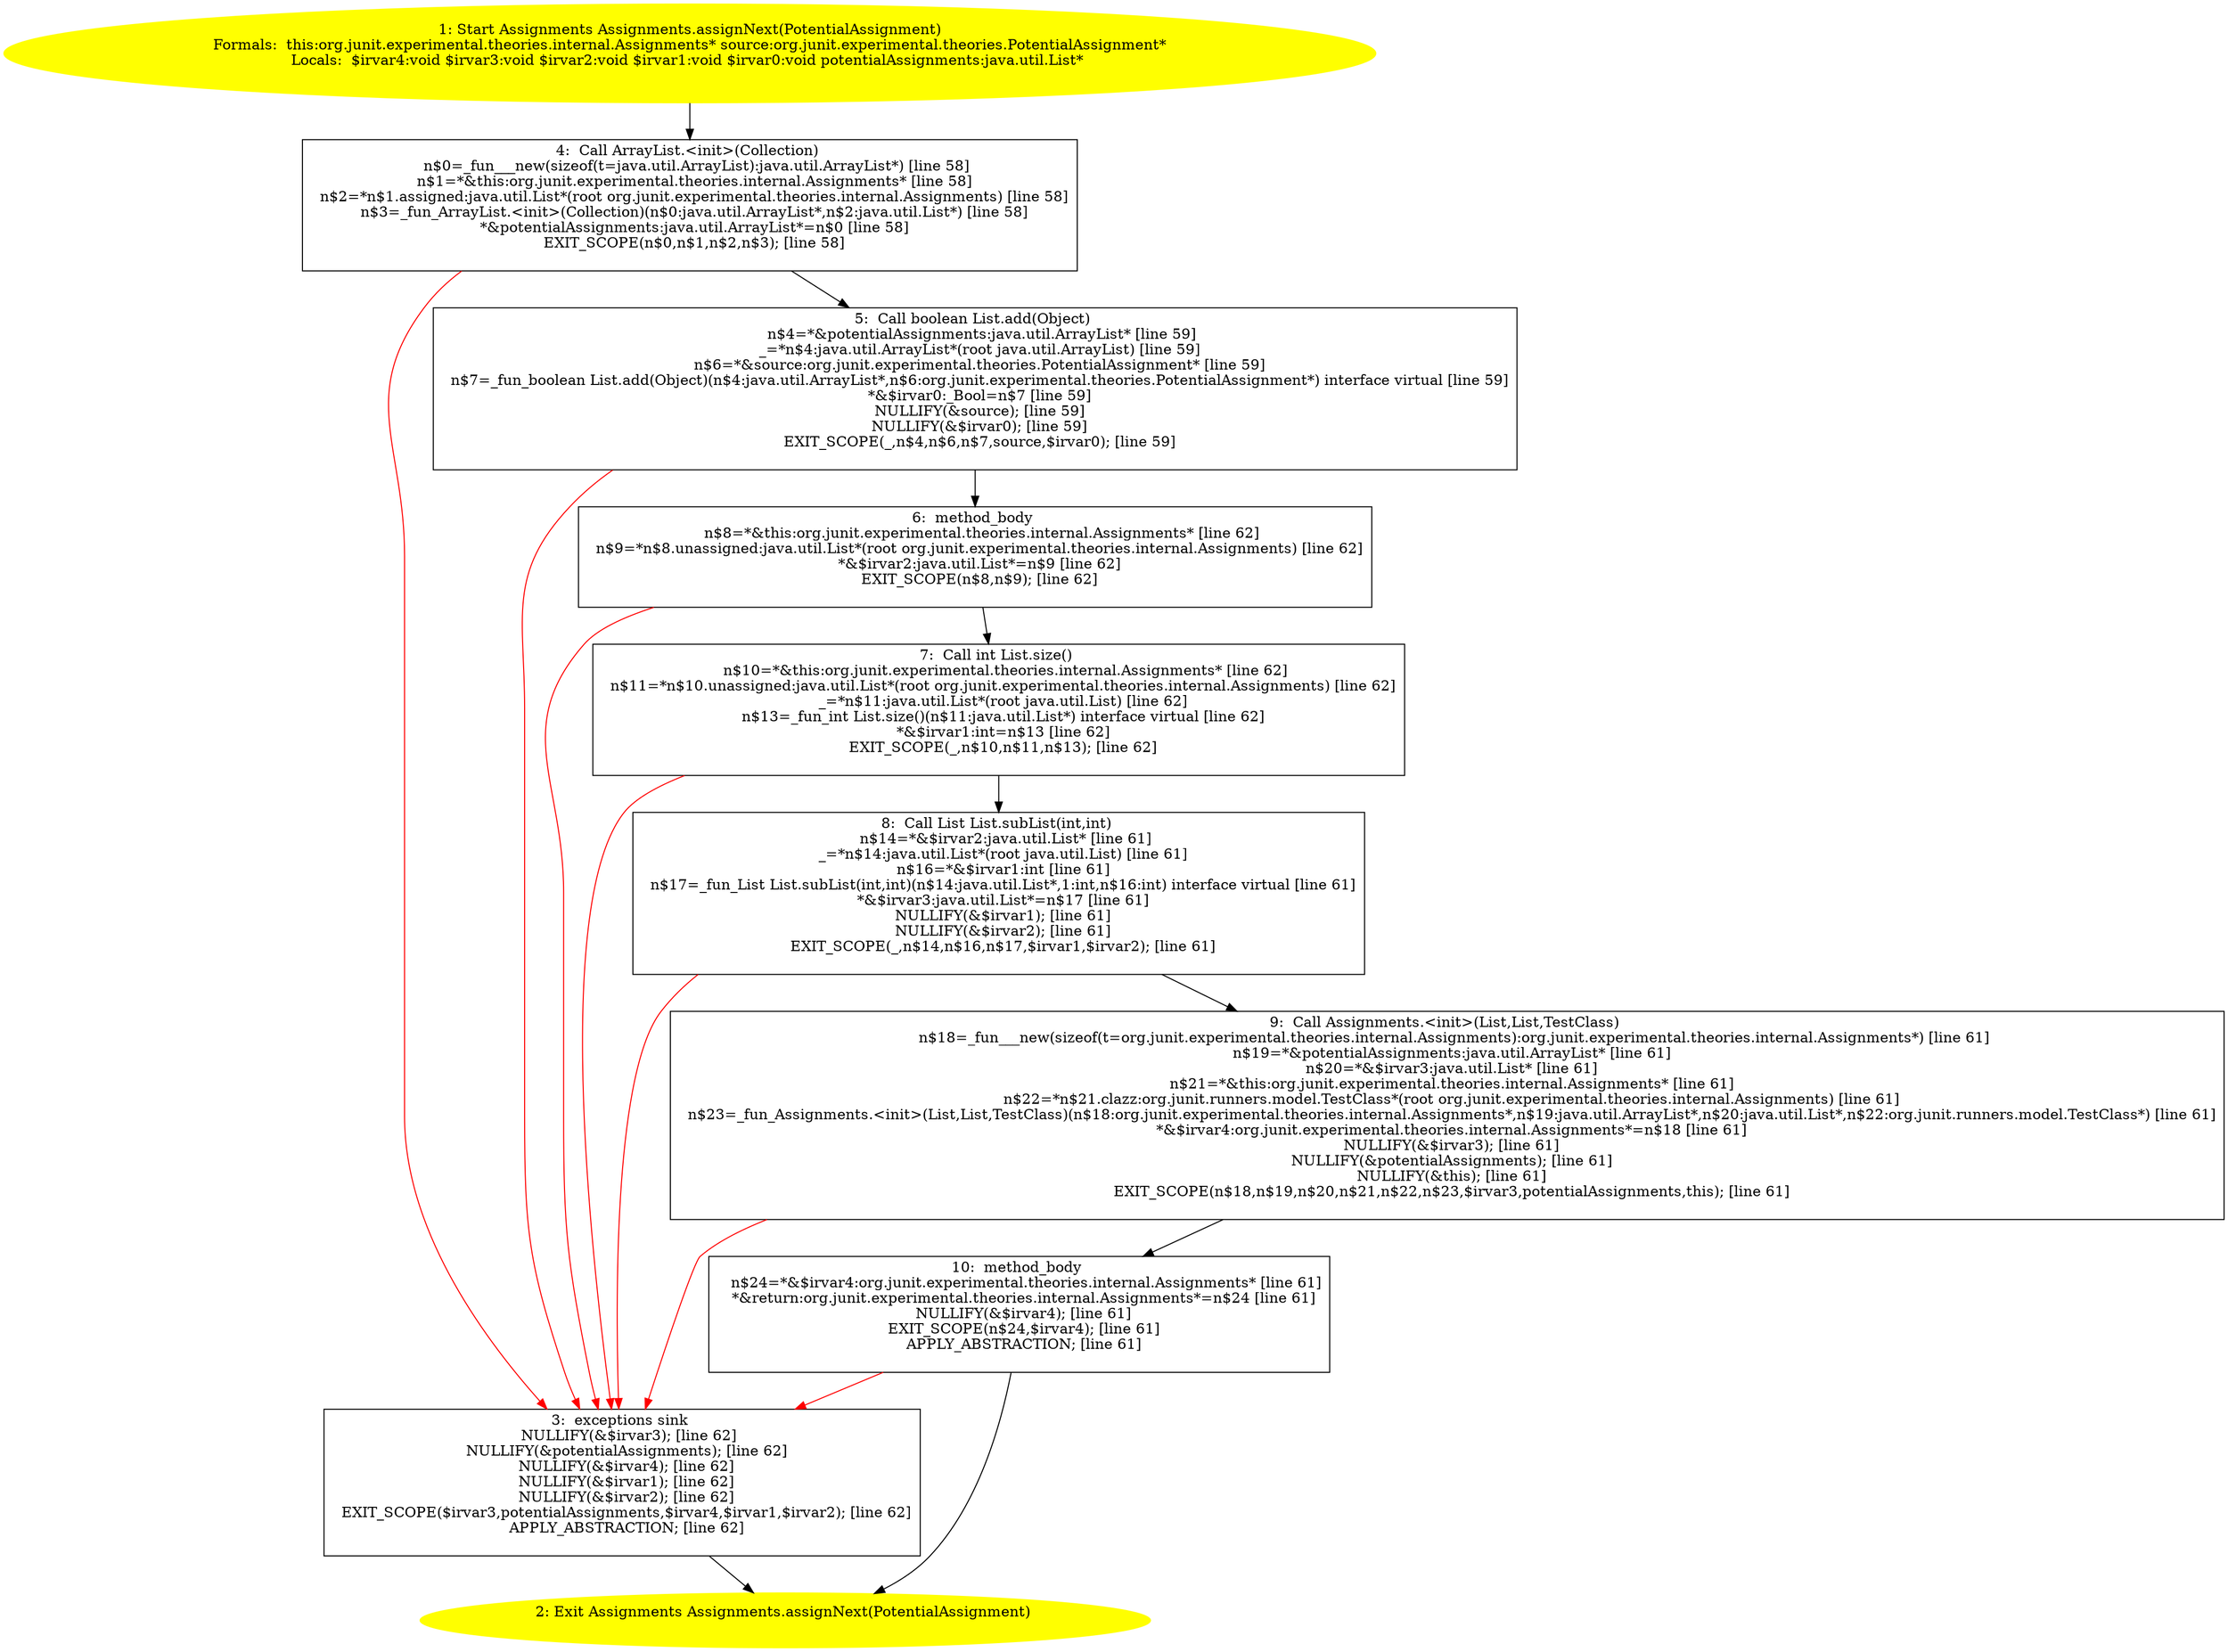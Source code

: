 /* @generated */
digraph cfg {
"org.junit.experimental.theories.internal.Assignments.assignNext(org.junit.experimental.theories.Pote.24068cb7c659beedcc64ff0198702c34_1" [label="1: Start Assignments Assignments.assignNext(PotentialAssignment)\nFormals:  this:org.junit.experimental.theories.internal.Assignments* source:org.junit.experimental.theories.PotentialAssignment*\nLocals:  $irvar4:void $irvar3:void $irvar2:void $irvar1:void $irvar0:void potentialAssignments:java.util.List* \n  " color=yellow style=filled]
	

	 "org.junit.experimental.theories.internal.Assignments.assignNext(org.junit.experimental.theories.Pote.24068cb7c659beedcc64ff0198702c34_1" -> "org.junit.experimental.theories.internal.Assignments.assignNext(org.junit.experimental.theories.Pote.24068cb7c659beedcc64ff0198702c34_4" ;
"org.junit.experimental.theories.internal.Assignments.assignNext(org.junit.experimental.theories.Pote.24068cb7c659beedcc64ff0198702c34_2" [label="2: Exit Assignments Assignments.assignNext(PotentialAssignment) \n  " color=yellow style=filled]
	

"org.junit.experimental.theories.internal.Assignments.assignNext(org.junit.experimental.theories.Pote.24068cb7c659beedcc64ff0198702c34_3" [label="3:  exceptions sink \n   NULLIFY(&$irvar3); [line 62]\n  NULLIFY(&potentialAssignments); [line 62]\n  NULLIFY(&$irvar4); [line 62]\n  NULLIFY(&$irvar1); [line 62]\n  NULLIFY(&$irvar2); [line 62]\n  EXIT_SCOPE($irvar3,potentialAssignments,$irvar4,$irvar1,$irvar2); [line 62]\n  APPLY_ABSTRACTION; [line 62]\n " shape="box"]
	

	 "org.junit.experimental.theories.internal.Assignments.assignNext(org.junit.experimental.theories.Pote.24068cb7c659beedcc64ff0198702c34_3" -> "org.junit.experimental.theories.internal.Assignments.assignNext(org.junit.experimental.theories.Pote.24068cb7c659beedcc64ff0198702c34_2" ;
"org.junit.experimental.theories.internal.Assignments.assignNext(org.junit.experimental.theories.Pote.24068cb7c659beedcc64ff0198702c34_4" [label="4:  Call ArrayList.<init>(Collection) \n   n$0=_fun___new(sizeof(t=java.util.ArrayList):java.util.ArrayList*) [line 58]\n  n$1=*&this:org.junit.experimental.theories.internal.Assignments* [line 58]\n  n$2=*n$1.assigned:java.util.List*(root org.junit.experimental.theories.internal.Assignments) [line 58]\n  n$3=_fun_ArrayList.<init>(Collection)(n$0:java.util.ArrayList*,n$2:java.util.List*) [line 58]\n  *&potentialAssignments:java.util.ArrayList*=n$0 [line 58]\n  EXIT_SCOPE(n$0,n$1,n$2,n$3); [line 58]\n " shape="box"]
	

	 "org.junit.experimental.theories.internal.Assignments.assignNext(org.junit.experimental.theories.Pote.24068cb7c659beedcc64ff0198702c34_4" -> "org.junit.experimental.theories.internal.Assignments.assignNext(org.junit.experimental.theories.Pote.24068cb7c659beedcc64ff0198702c34_5" ;
	 "org.junit.experimental.theories.internal.Assignments.assignNext(org.junit.experimental.theories.Pote.24068cb7c659beedcc64ff0198702c34_4" -> "org.junit.experimental.theories.internal.Assignments.assignNext(org.junit.experimental.theories.Pote.24068cb7c659beedcc64ff0198702c34_3" [color="red" ];
"org.junit.experimental.theories.internal.Assignments.assignNext(org.junit.experimental.theories.Pote.24068cb7c659beedcc64ff0198702c34_5" [label="5:  Call boolean List.add(Object) \n   n$4=*&potentialAssignments:java.util.ArrayList* [line 59]\n  _=*n$4:java.util.ArrayList*(root java.util.ArrayList) [line 59]\n  n$6=*&source:org.junit.experimental.theories.PotentialAssignment* [line 59]\n  n$7=_fun_boolean List.add(Object)(n$4:java.util.ArrayList*,n$6:org.junit.experimental.theories.PotentialAssignment*) interface virtual [line 59]\n  *&$irvar0:_Bool=n$7 [line 59]\n  NULLIFY(&source); [line 59]\n  NULLIFY(&$irvar0); [line 59]\n  EXIT_SCOPE(_,n$4,n$6,n$7,source,$irvar0); [line 59]\n " shape="box"]
	

	 "org.junit.experimental.theories.internal.Assignments.assignNext(org.junit.experimental.theories.Pote.24068cb7c659beedcc64ff0198702c34_5" -> "org.junit.experimental.theories.internal.Assignments.assignNext(org.junit.experimental.theories.Pote.24068cb7c659beedcc64ff0198702c34_6" ;
	 "org.junit.experimental.theories.internal.Assignments.assignNext(org.junit.experimental.theories.Pote.24068cb7c659beedcc64ff0198702c34_5" -> "org.junit.experimental.theories.internal.Assignments.assignNext(org.junit.experimental.theories.Pote.24068cb7c659beedcc64ff0198702c34_3" [color="red" ];
"org.junit.experimental.theories.internal.Assignments.assignNext(org.junit.experimental.theories.Pote.24068cb7c659beedcc64ff0198702c34_6" [label="6:  method_body \n   n$8=*&this:org.junit.experimental.theories.internal.Assignments* [line 62]\n  n$9=*n$8.unassigned:java.util.List*(root org.junit.experimental.theories.internal.Assignments) [line 62]\n  *&$irvar2:java.util.List*=n$9 [line 62]\n  EXIT_SCOPE(n$8,n$9); [line 62]\n " shape="box"]
	

	 "org.junit.experimental.theories.internal.Assignments.assignNext(org.junit.experimental.theories.Pote.24068cb7c659beedcc64ff0198702c34_6" -> "org.junit.experimental.theories.internal.Assignments.assignNext(org.junit.experimental.theories.Pote.24068cb7c659beedcc64ff0198702c34_7" ;
	 "org.junit.experimental.theories.internal.Assignments.assignNext(org.junit.experimental.theories.Pote.24068cb7c659beedcc64ff0198702c34_6" -> "org.junit.experimental.theories.internal.Assignments.assignNext(org.junit.experimental.theories.Pote.24068cb7c659beedcc64ff0198702c34_3" [color="red" ];
"org.junit.experimental.theories.internal.Assignments.assignNext(org.junit.experimental.theories.Pote.24068cb7c659beedcc64ff0198702c34_7" [label="7:  Call int List.size() \n   n$10=*&this:org.junit.experimental.theories.internal.Assignments* [line 62]\n  n$11=*n$10.unassigned:java.util.List*(root org.junit.experimental.theories.internal.Assignments) [line 62]\n  _=*n$11:java.util.List*(root java.util.List) [line 62]\n  n$13=_fun_int List.size()(n$11:java.util.List*) interface virtual [line 62]\n  *&$irvar1:int=n$13 [line 62]\n  EXIT_SCOPE(_,n$10,n$11,n$13); [line 62]\n " shape="box"]
	

	 "org.junit.experimental.theories.internal.Assignments.assignNext(org.junit.experimental.theories.Pote.24068cb7c659beedcc64ff0198702c34_7" -> "org.junit.experimental.theories.internal.Assignments.assignNext(org.junit.experimental.theories.Pote.24068cb7c659beedcc64ff0198702c34_8" ;
	 "org.junit.experimental.theories.internal.Assignments.assignNext(org.junit.experimental.theories.Pote.24068cb7c659beedcc64ff0198702c34_7" -> "org.junit.experimental.theories.internal.Assignments.assignNext(org.junit.experimental.theories.Pote.24068cb7c659beedcc64ff0198702c34_3" [color="red" ];
"org.junit.experimental.theories.internal.Assignments.assignNext(org.junit.experimental.theories.Pote.24068cb7c659beedcc64ff0198702c34_8" [label="8:  Call List List.subList(int,int) \n   n$14=*&$irvar2:java.util.List* [line 61]\n  _=*n$14:java.util.List*(root java.util.List) [line 61]\n  n$16=*&$irvar1:int [line 61]\n  n$17=_fun_List List.subList(int,int)(n$14:java.util.List*,1:int,n$16:int) interface virtual [line 61]\n  *&$irvar3:java.util.List*=n$17 [line 61]\n  NULLIFY(&$irvar1); [line 61]\n  NULLIFY(&$irvar2); [line 61]\n  EXIT_SCOPE(_,n$14,n$16,n$17,$irvar1,$irvar2); [line 61]\n " shape="box"]
	

	 "org.junit.experimental.theories.internal.Assignments.assignNext(org.junit.experimental.theories.Pote.24068cb7c659beedcc64ff0198702c34_8" -> "org.junit.experimental.theories.internal.Assignments.assignNext(org.junit.experimental.theories.Pote.24068cb7c659beedcc64ff0198702c34_9" ;
	 "org.junit.experimental.theories.internal.Assignments.assignNext(org.junit.experimental.theories.Pote.24068cb7c659beedcc64ff0198702c34_8" -> "org.junit.experimental.theories.internal.Assignments.assignNext(org.junit.experimental.theories.Pote.24068cb7c659beedcc64ff0198702c34_3" [color="red" ];
"org.junit.experimental.theories.internal.Assignments.assignNext(org.junit.experimental.theories.Pote.24068cb7c659beedcc64ff0198702c34_9" [label="9:  Call Assignments.<init>(List,List,TestClass) \n   n$18=_fun___new(sizeof(t=org.junit.experimental.theories.internal.Assignments):org.junit.experimental.theories.internal.Assignments*) [line 61]\n  n$19=*&potentialAssignments:java.util.ArrayList* [line 61]\n  n$20=*&$irvar3:java.util.List* [line 61]\n  n$21=*&this:org.junit.experimental.theories.internal.Assignments* [line 61]\n  n$22=*n$21.clazz:org.junit.runners.model.TestClass*(root org.junit.experimental.theories.internal.Assignments) [line 61]\n  n$23=_fun_Assignments.<init>(List,List,TestClass)(n$18:org.junit.experimental.theories.internal.Assignments*,n$19:java.util.ArrayList*,n$20:java.util.List*,n$22:org.junit.runners.model.TestClass*) [line 61]\n  *&$irvar4:org.junit.experimental.theories.internal.Assignments*=n$18 [line 61]\n  NULLIFY(&$irvar3); [line 61]\n  NULLIFY(&potentialAssignments); [line 61]\n  NULLIFY(&this); [line 61]\n  EXIT_SCOPE(n$18,n$19,n$20,n$21,n$22,n$23,$irvar3,potentialAssignments,this); [line 61]\n " shape="box"]
	

	 "org.junit.experimental.theories.internal.Assignments.assignNext(org.junit.experimental.theories.Pote.24068cb7c659beedcc64ff0198702c34_9" -> "org.junit.experimental.theories.internal.Assignments.assignNext(org.junit.experimental.theories.Pote.24068cb7c659beedcc64ff0198702c34_10" ;
	 "org.junit.experimental.theories.internal.Assignments.assignNext(org.junit.experimental.theories.Pote.24068cb7c659beedcc64ff0198702c34_9" -> "org.junit.experimental.theories.internal.Assignments.assignNext(org.junit.experimental.theories.Pote.24068cb7c659beedcc64ff0198702c34_3" [color="red" ];
"org.junit.experimental.theories.internal.Assignments.assignNext(org.junit.experimental.theories.Pote.24068cb7c659beedcc64ff0198702c34_10" [label="10:  method_body \n   n$24=*&$irvar4:org.junit.experimental.theories.internal.Assignments* [line 61]\n  *&return:org.junit.experimental.theories.internal.Assignments*=n$24 [line 61]\n  NULLIFY(&$irvar4); [line 61]\n  EXIT_SCOPE(n$24,$irvar4); [line 61]\n  APPLY_ABSTRACTION; [line 61]\n " shape="box"]
	

	 "org.junit.experimental.theories.internal.Assignments.assignNext(org.junit.experimental.theories.Pote.24068cb7c659beedcc64ff0198702c34_10" -> "org.junit.experimental.theories.internal.Assignments.assignNext(org.junit.experimental.theories.Pote.24068cb7c659beedcc64ff0198702c34_2" ;
	 "org.junit.experimental.theories.internal.Assignments.assignNext(org.junit.experimental.theories.Pote.24068cb7c659beedcc64ff0198702c34_10" -> "org.junit.experimental.theories.internal.Assignments.assignNext(org.junit.experimental.theories.Pote.24068cb7c659beedcc64ff0198702c34_3" [color="red" ];
}
